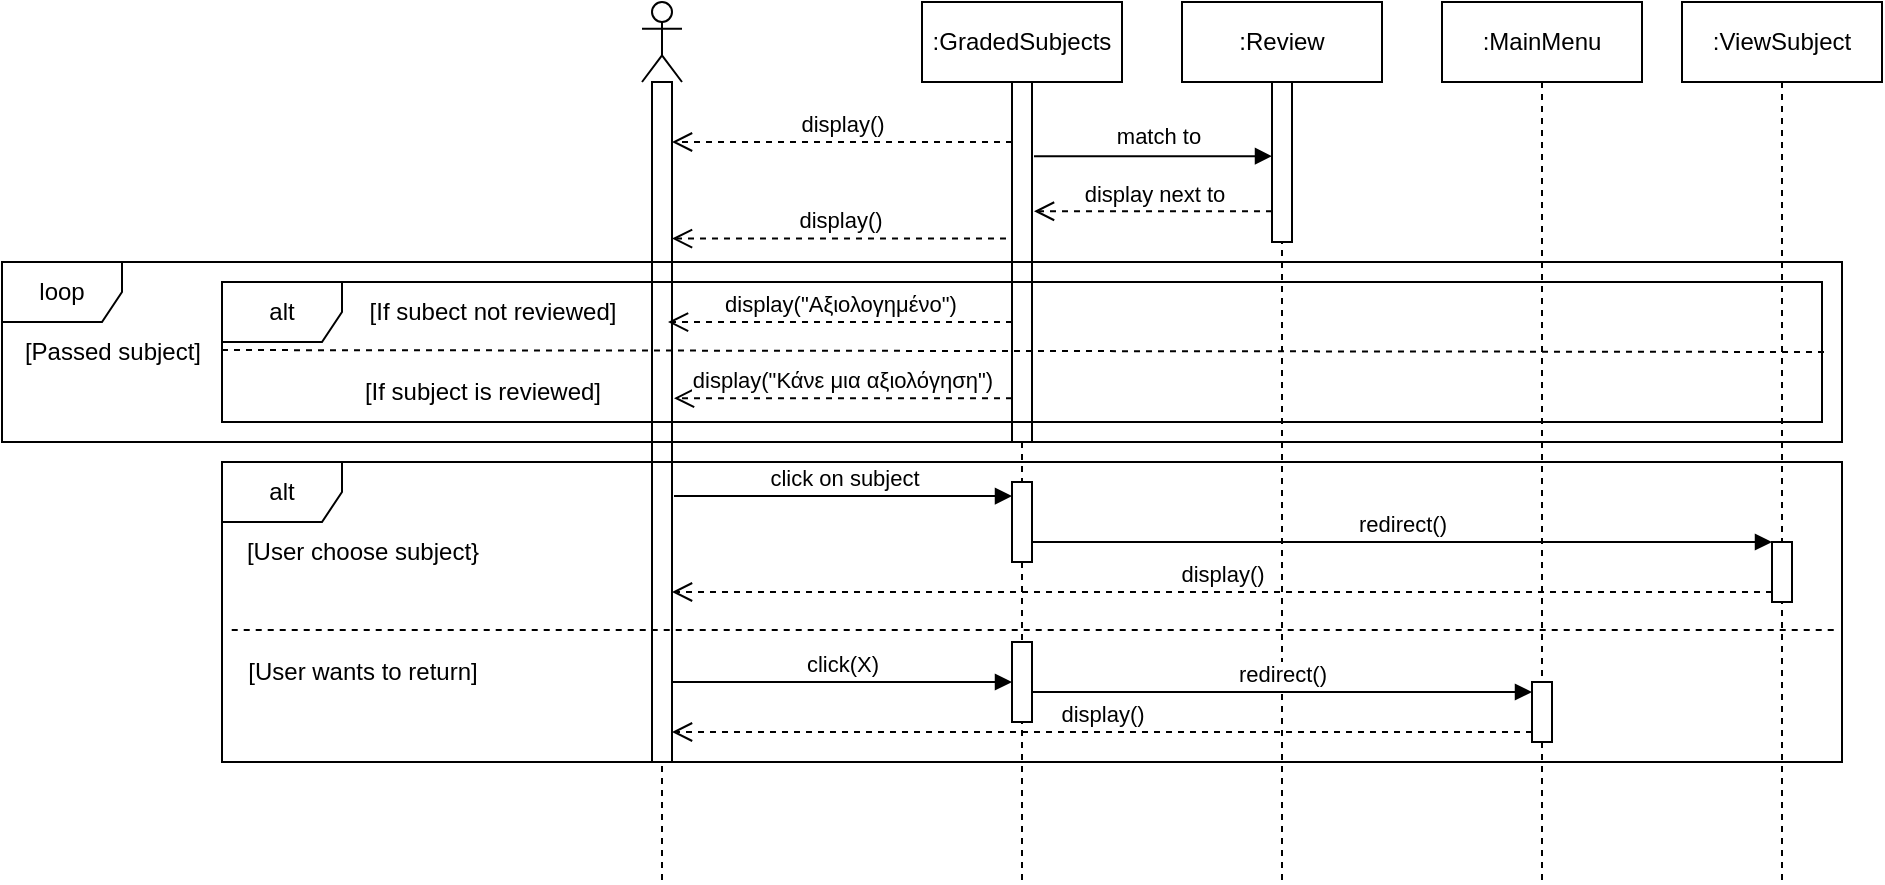 <mxfile version="27.0.5">
  <diagram name="Σελίδα-1" id="V5_OHd0YAoOsa7ohr00X">
    <mxGraphModel dx="1611" dy="1102" grid="1" gridSize="10" guides="1" tooltips="1" connect="1" arrows="1" fold="1" page="1" pageScale="1" pageWidth="827" pageHeight="1169" math="0" shadow="0" adaptiveColors="none">
      <root>
        <mxCell id="0" />
        <mxCell id="1" parent="0" />
        <mxCell id="BLg8-A7XgE2zRtbyasNK-1" value=":GradedSubjects" style="shape=umlLifeline;perimeter=lifelinePerimeter;whiteSpace=wrap;html=1;container=1;dropTarget=0;collapsible=0;recursiveResize=0;outlineConnect=0;portConstraint=eastwest;newEdgeStyle={&quot;curved&quot;:0,&quot;rounded&quot;:0};" parent="1" vertex="1">
          <mxGeometry x="270" y="80" width="100" height="440" as="geometry" />
        </mxCell>
        <mxCell id="BLg8-A7XgE2zRtbyasNK-6" value="" style="html=1;points=[[0,0,0,0,5],[0,1,0,0,-5],[1,0,0,0,5],[1,1,0,0,-5]];perimeter=orthogonalPerimeter;outlineConnect=0;targetShapes=umlLifeline;portConstraint=eastwest;newEdgeStyle={&quot;curved&quot;:0,&quot;rounded&quot;:0};" parent="BLg8-A7XgE2zRtbyasNK-1" vertex="1">
          <mxGeometry x="45" y="40" width="10" height="180" as="geometry" />
        </mxCell>
        <mxCell id="BLg8-A7XgE2zRtbyasNK-2" value="" style="shape=umlLifeline;perimeter=lifelinePerimeter;whiteSpace=wrap;html=1;container=1;dropTarget=0;collapsible=0;recursiveResize=0;outlineConnect=0;portConstraint=eastwest;newEdgeStyle={&quot;curved&quot;:0,&quot;rounded&quot;:0};participant=umlActor;" parent="1" vertex="1">
          <mxGeometry x="130" y="80" width="20" height="440" as="geometry" />
        </mxCell>
        <mxCell id="BLg8-A7XgE2zRtbyasNK-5" value="" style="html=1;points=[[0,0,0,0,5],[0,1,0,0,-5],[1,0,0,0,5],[1,1,0,0,-5]];perimeter=orthogonalPerimeter;outlineConnect=0;targetShapes=umlLifeline;portConstraint=eastwest;newEdgeStyle={&quot;curved&quot;:0,&quot;rounded&quot;:0};" parent="BLg8-A7XgE2zRtbyasNK-2" vertex="1">
          <mxGeometry x="5" y="40" width="10" height="340" as="geometry" />
        </mxCell>
        <mxCell id="BLg8-A7XgE2zRtbyasNK-3" value=":Review" style="shape=umlLifeline;perimeter=lifelinePerimeter;whiteSpace=wrap;html=1;container=1;dropTarget=0;collapsible=0;recursiveResize=0;outlineConnect=0;portConstraint=eastwest;newEdgeStyle={&quot;curved&quot;:0,&quot;rounded&quot;:0};" parent="1" vertex="1">
          <mxGeometry x="400" y="80" width="100" height="440" as="geometry" />
        </mxCell>
        <mxCell id="BLg8-A7XgE2zRtbyasNK-8" value="" style="html=1;points=[[0,0,0,0,5],[0,1,0,0,-5],[1,0,0,0,5],[1,1,0,0,-5]];perimeter=orthogonalPerimeter;outlineConnect=0;targetShapes=umlLifeline;portConstraint=eastwest;newEdgeStyle={&quot;curved&quot;:0,&quot;rounded&quot;:0};" parent="BLg8-A7XgE2zRtbyasNK-3" vertex="1">
          <mxGeometry x="45" y="40" width="10" height="80" as="geometry" />
        </mxCell>
        <mxCell id="BLg8-A7XgE2zRtbyasNK-4" value=":MainMenu" style="shape=umlLifeline;perimeter=lifelinePerimeter;whiteSpace=wrap;html=1;container=1;dropTarget=0;collapsible=0;recursiveResize=0;outlineConnect=0;portConstraint=eastwest;newEdgeStyle={&quot;curved&quot;:0,&quot;rounded&quot;:0};" parent="1" vertex="1">
          <mxGeometry x="530" y="80" width="100" height="440" as="geometry" />
        </mxCell>
        <mxCell id="BLg8-A7XgE2zRtbyasNK-7" value="display()" style="html=1;verticalAlign=bottom;endArrow=open;dashed=1;endSize=8;curved=0;rounded=0;" parent="1" source="BLg8-A7XgE2zRtbyasNK-6" edge="1">
          <mxGeometry relative="1" as="geometry">
            <mxPoint x="285" y="150" as="sourcePoint" />
            <mxPoint x="145" y="150" as="targetPoint" />
          </mxGeometry>
        </mxCell>
        <mxCell id="BLg8-A7XgE2zRtbyasNK-9" value="" style="html=1;verticalAlign=bottom;endArrow=block;curved=0;rounded=0;exitX=1.1;exitY=0.206;exitDx=0;exitDy=0;exitPerimeter=0;" parent="1" source="BLg8-A7XgE2zRtbyasNK-6" target="BLg8-A7XgE2zRtbyasNK-8" edge="1">
          <mxGeometry width="80" relative="1" as="geometry">
            <mxPoint x="295" y="160" as="sourcePoint" />
            <mxPoint x="445" y="160" as="targetPoint" />
          </mxGeometry>
        </mxCell>
        <mxCell id="BLg8-A7XgE2zRtbyasNK-10" value="match to" style="edgeLabel;html=1;align=center;verticalAlign=middle;resizable=0;points=[];" parent="BLg8-A7XgE2zRtbyasNK-9" vertex="1" connectable="0">
          <mxGeometry x="-0.147" y="1" relative="1" as="geometry">
            <mxPoint x="11" y="-9" as="offset" />
          </mxGeometry>
        </mxCell>
        <mxCell id="BLg8-A7XgE2zRtbyasNK-11" value="display next to" style="html=1;verticalAlign=bottom;endArrow=open;dashed=1;endSize=8;curved=0;rounded=0;entryX=1.1;entryY=0.359;entryDx=0;entryDy=0;entryPerimeter=0;" parent="1" source="BLg8-A7XgE2zRtbyasNK-8" target="BLg8-A7XgE2zRtbyasNK-6" edge="1">
          <mxGeometry relative="1" as="geometry">
            <mxPoint x="420" y="190" as="sourcePoint" />
            <mxPoint x="320" y="190" as="targetPoint" />
          </mxGeometry>
        </mxCell>
        <mxCell id="BLg8-A7XgE2zRtbyasNK-12" value="display()" style="html=1;verticalAlign=bottom;endArrow=open;dashed=1;endSize=8;curved=0;rounded=0;exitX=-0.3;exitY=0.435;exitDx=0;exitDy=0;exitPerimeter=0;" parent="1" source="BLg8-A7XgE2zRtbyasNK-6" target="BLg8-A7XgE2zRtbyasNK-5" edge="1">
          <mxGeometry relative="1" as="geometry">
            <mxPoint x="321" y="200.0" as="sourcePoint" />
            <mxPoint x="150" y="200.0" as="targetPoint" />
          </mxGeometry>
        </mxCell>
        <mxCell id="BLg8-A7XgE2zRtbyasNK-13" value="alt" style="shape=umlFrame;whiteSpace=wrap;html=1;pointerEvents=0;" parent="1" vertex="1">
          <mxGeometry x="-80" y="310" width="810" height="150" as="geometry" />
        </mxCell>
        <mxCell id="BLg8-A7XgE2zRtbyasNK-14" value="[User wants to return]" style="text;html=1;align=center;verticalAlign=middle;resizable=0;points=[];autosize=1;strokeColor=none;fillColor=none;" parent="1" vertex="1">
          <mxGeometry x="-80" y="400" width="140" height="30" as="geometry" />
        </mxCell>
        <mxCell id="BLg8-A7XgE2zRtbyasNK-15" value="" style="html=1;points=[[0,0,0,0,5],[0,1,0,0,-5],[1,0,0,0,5],[1,1,0,0,-5]];perimeter=orthogonalPerimeter;outlineConnect=0;targetShapes=umlLifeline;portConstraint=eastwest;newEdgeStyle={&quot;curved&quot;:0,&quot;rounded&quot;:0};" parent="1" vertex="1">
          <mxGeometry x="575" y="420" width="10" height="30" as="geometry" />
        </mxCell>
        <mxCell id="BLg8-A7XgE2zRtbyasNK-16" value="click(X)" style="html=1;verticalAlign=bottom;endArrow=block;curved=0;rounded=0;" parent="1" target="BLg8-A7XgE2zRtbyasNK-33" edge="1">
          <mxGeometry width="80" relative="1" as="geometry">
            <mxPoint x="145" y="420" as="sourcePoint" />
            <mxPoint x="285" y="420" as="targetPoint" />
          </mxGeometry>
        </mxCell>
        <mxCell id="BLg8-A7XgE2zRtbyasNK-17" value="redirect()" style="html=1;verticalAlign=bottom;endArrow=block;curved=0;rounded=0;entryX=0;entryY=0;entryDx=0;entryDy=5;entryPerimeter=0;" parent="1" source="BLg8-A7XgE2zRtbyasNK-33" target="BLg8-A7XgE2zRtbyasNK-15" edge="1">
          <mxGeometry width="80" relative="1" as="geometry">
            <mxPoint x="295" y="425" as="sourcePoint" />
            <mxPoint x="350" y="750" as="targetPoint" />
          </mxGeometry>
        </mxCell>
        <mxCell id="BLg8-A7XgE2zRtbyasNK-18" value="display()" style="html=1;verticalAlign=bottom;endArrow=open;dashed=1;endSize=8;curved=0;rounded=0;exitX=0;exitY=1;exitDx=0;exitDy=-5;exitPerimeter=0;" parent="1" source="BLg8-A7XgE2zRtbyasNK-15" edge="1">
          <mxGeometry relative="1" as="geometry">
            <mxPoint x="360" y="450" as="sourcePoint" />
            <mxPoint x="145" y="445" as="targetPoint" />
          </mxGeometry>
        </mxCell>
        <mxCell id="BLg8-A7XgE2zRtbyasNK-20" value="[If subject is reviewed]" style="text;html=1;align=center;verticalAlign=middle;resizable=0;points=[];autosize=1;strokeColor=none;fillColor=none;" parent="1" vertex="1">
          <mxGeometry x="-20" y="260" width="140" height="30" as="geometry" />
        </mxCell>
        <mxCell id="BLg8-A7XgE2zRtbyasNK-21" value="[If subect not reviewed]" style="text;html=1;align=center;verticalAlign=middle;resizable=0;points=[];autosize=1;strokeColor=none;fillColor=none;" parent="1" vertex="1">
          <mxGeometry x="-20" y="220" width="150" height="30" as="geometry" />
        </mxCell>
        <mxCell id="BLg8-A7XgE2zRtbyasNK-23" value="alt" style="shape=umlFrame;whiteSpace=wrap;html=1;pointerEvents=0;" parent="1" vertex="1">
          <mxGeometry x="-80" y="220" width="800" height="70" as="geometry" />
        </mxCell>
        <mxCell id="BLg8-A7XgE2zRtbyasNK-24" value="[Passed subject]" style="text;html=1;align=center;verticalAlign=middle;resizable=0;points=[];autosize=1;strokeColor=none;fillColor=none;" parent="1" vertex="1">
          <mxGeometry x="-190" y="240" width="110" height="30" as="geometry" />
        </mxCell>
        <mxCell id="BLg8-A7XgE2zRtbyasNK-26" value="" style="endArrow=none;dashed=1;html=1;rounded=0;exitX=0;exitY=0.486;exitDx=0;exitDy=0;exitPerimeter=0;entryX=1.003;entryY=0.5;entryDx=0;entryDy=0;entryPerimeter=0;" parent="1" source="BLg8-A7XgE2zRtbyasNK-23" target="BLg8-A7XgE2zRtbyasNK-23" edge="1">
          <mxGeometry width="50" height="50" relative="1" as="geometry">
            <mxPoint x="20" y="300" as="sourcePoint" />
            <mxPoint x="620" y="254" as="targetPoint" />
          </mxGeometry>
        </mxCell>
        <mxCell id="BLg8-A7XgE2zRtbyasNK-27" value="display(&quot;Κάνε μια αξιολόγηση&quot;)" style="html=1;verticalAlign=bottom;endArrow=open;dashed=1;endSize=8;curved=0;rounded=0;entryX=1.1;entryY=0.465;entryDx=0;entryDy=0;entryPerimeter=0;" parent="1" source="BLg8-A7XgE2zRtbyasNK-6" target="BLg8-A7XgE2zRtbyasNK-5" edge="1">
          <mxGeometry x="0.006" relative="1" as="geometry">
            <mxPoint x="280" y="240" as="sourcePoint" />
            <mxPoint x="190" y="234.5" as="targetPoint" />
            <mxPoint as="offset" />
          </mxGeometry>
        </mxCell>
        <mxCell id="BLg8-A7XgE2zRtbyasNK-31" value="loop" style="shape=umlFrame;whiteSpace=wrap;html=1;pointerEvents=0;" parent="1" vertex="1">
          <mxGeometry x="-190" y="210" width="920" height="90" as="geometry" />
        </mxCell>
        <mxCell id="BLg8-A7XgE2zRtbyasNK-32" value="display(&quot;Αξιολογημένο&quot;)" style="html=1;verticalAlign=bottom;endArrow=open;dashed=1;endSize=8;curved=0;rounded=0;entryX=0.8;entryY=0.353;entryDx=0;entryDy=0;entryPerimeter=0;" parent="1" source="BLg8-A7XgE2zRtbyasNK-6" target="BLg8-A7XgE2zRtbyasNK-5" edge="1">
          <mxGeometry x="0.006" relative="1" as="geometry">
            <mxPoint x="304.5" y="274.5" as="sourcePoint" />
            <mxPoint x="150" y="240" as="targetPoint" />
            <mxPoint as="offset" />
          </mxGeometry>
        </mxCell>
        <mxCell id="BLg8-A7XgE2zRtbyasNK-33" value="" style="html=1;points=[[0,0,0,0,5],[0,1,0,0,-5],[1,0,0,0,5],[1,1,0,0,-5]];perimeter=orthogonalPerimeter;outlineConnect=0;targetShapes=umlLifeline;portConstraint=eastwest;newEdgeStyle={&quot;curved&quot;:0,&quot;rounded&quot;:0};" parent="1" vertex="1">
          <mxGeometry x="315" y="400" width="10" height="40" as="geometry" />
        </mxCell>
        <mxCell id="BLg8-A7XgE2zRtbyasNK-34" value="" style="endArrow=none;dashed=1;html=1;rounded=0;entryX=0.997;entryY=0.56;entryDx=0;entryDy=0;entryPerimeter=0;exitX=0.006;exitY=0.56;exitDx=0;exitDy=0;exitPerimeter=0;" parent="1" source="BLg8-A7XgE2zRtbyasNK-13" target="BLg8-A7XgE2zRtbyasNK-13" edge="1">
          <mxGeometry width="50" height="50" relative="1" as="geometry">
            <mxPoint x="250" y="430" as="sourcePoint" />
            <mxPoint x="300" y="380" as="targetPoint" />
          </mxGeometry>
        </mxCell>
        <mxCell id="BLg8-A7XgE2zRtbyasNK-35" value="[User choose subject}" style="text;html=1;align=center;verticalAlign=middle;resizable=0;points=[];autosize=1;strokeColor=none;fillColor=none;" parent="1" vertex="1">
          <mxGeometry x="-80" y="340" width="140" height="30" as="geometry" />
        </mxCell>
        <mxCell id="BLg8-A7XgE2zRtbyasNK-36" value=":ViewSubject" style="shape=umlLifeline;perimeter=lifelinePerimeter;whiteSpace=wrap;html=1;container=1;dropTarget=0;collapsible=0;recursiveResize=0;outlineConnect=0;portConstraint=eastwest;newEdgeStyle={&quot;curved&quot;:0,&quot;rounded&quot;:0};" parent="1" vertex="1">
          <mxGeometry x="650" y="80" width="100" height="440" as="geometry" />
        </mxCell>
        <mxCell id="BLg8-A7XgE2zRtbyasNK-40" value="" style="html=1;points=[[0,0,0,0,5],[0,1,0,0,-5],[1,0,0,0,5],[1,1,0,0,-5]];perimeter=orthogonalPerimeter;outlineConnect=0;targetShapes=umlLifeline;portConstraint=eastwest;newEdgeStyle={&quot;curved&quot;:0,&quot;rounded&quot;:0};" parent="BLg8-A7XgE2zRtbyasNK-36" vertex="1">
          <mxGeometry x="45" y="270" width="10" height="30" as="geometry" />
        </mxCell>
        <mxCell id="BLg8-A7XgE2zRtbyasNK-37" value="" style="html=1;points=[[0,0,0,0,5],[0,1,0,0,-5],[1,0,0,0,5],[1,1,0,0,-5]];perimeter=orthogonalPerimeter;outlineConnect=0;targetShapes=umlLifeline;portConstraint=eastwest;newEdgeStyle={&quot;curved&quot;:0,&quot;rounded&quot;:0};" parent="1" vertex="1">
          <mxGeometry x="315" y="320" width="10" height="40" as="geometry" />
        </mxCell>
        <mxCell id="BLg8-A7XgE2zRtbyasNK-38" value="click on subject" style="html=1;verticalAlign=bottom;endArrow=block;curved=0;rounded=0;exitX=1.1;exitY=0.609;exitDx=0;exitDy=0;exitPerimeter=0;" parent="1" source="BLg8-A7XgE2zRtbyasNK-5" target="BLg8-A7XgE2zRtbyasNK-37" edge="1">
          <mxGeometry width="80" relative="1" as="geometry">
            <mxPoint x="200" y="330" as="sourcePoint" />
            <mxPoint x="280" y="330" as="targetPoint" />
          </mxGeometry>
        </mxCell>
        <mxCell id="BLg8-A7XgE2zRtbyasNK-39" value="redirect()" style="html=1;verticalAlign=bottom;endArrow=block;curved=0;rounded=0;" parent="1" source="BLg8-A7XgE2zRtbyasNK-37" target="BLg8-A7XgE2zRtbyasNK-40" edge="1">
          <mxGeometry width="80" relative="1" as="geometry">
            <mxPoint x="334" y="340" as="sourcePoint" />
            <mxPoint x="414" y="340" as="targetPoint" />
          </mxGeometry>
        </mxCell>
        <mxCell id="BLg8-A7XgE2zRtbyasNK-41" value="display()" style="html=1;verticalAlign=bottom;endArrow=open;dashed=1;endSize=8;curved=0;rounded=0;exitX=0;exitY=1;exitDx=0;exitDy=-5;exitPerimeter=0;" parent="1" source="BLg8-A7XgE2zRtbyasNK-40" target="BLg8-A7XgE2zRtbyasNK-5" edge="1">
          <mxGeometry relative="1" as="geometry">
            <mxPoint x="414" y="380" as="sourcePoint" />
            <mxPoint x="334" y="380" as="targetPoint" />
          </mxGeometry>
        </mxCell>
      </root>
    </mxGraphModel>
  </diagram>
</mxfile>
